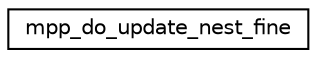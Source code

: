 digraph "Graphical Class Hierarchy"
{
 // INTERACTIVE_SVG=YES
 // LATEX_PDF_SIZE
  edge [fontname="Helvetica",fontsize="10",labelfontname="Helvetica",labelfontsize="10"];
  node [fontname="Helvetica",fontsize="10",shape=record];
  rankdir="LR";
  Node0 [label="mpp_do_update_nest_fine",height=0.2,width=0.4,color="black", fillcolor="white", style="filled",URL="$interfacempp__domains__mod_1_1mpp__do__update__nest__fine.html",tooltip=" "];
}

